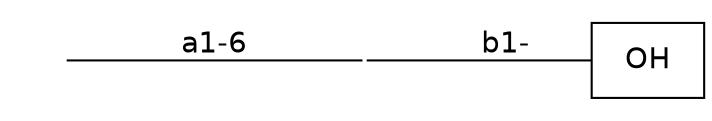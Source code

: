 graph G {graph [splines=false dpi=72 outputorder="edgesfirst"];
node [shape="none" fontname=DejaVuSans labelfontsize=12 label="none" size=50 fixedsize="true" scale="true"];
edge [labelfontsize=12 fontname=DejaVuSans labeldistance=1.2 labelangle=320.0];
rankdir=LR nodesep="0.05" ranksep="0.8";
0 [shape=box label="OH"]
1 [label="" height="0.7" image="includes/MolecularMetadata/Sugars/SNFG_Symbol_Images/DGlc.svg"];
2 [label="" height="0.7" image="includes/MolecularMetadata/Sugars/SNFG_Symbol_Images/LRha.svg"];
1--0 [label="b1-" headclip=true tailclip=false];
2--1 [label="a1-6" headclip=false tailclip=false];
}
